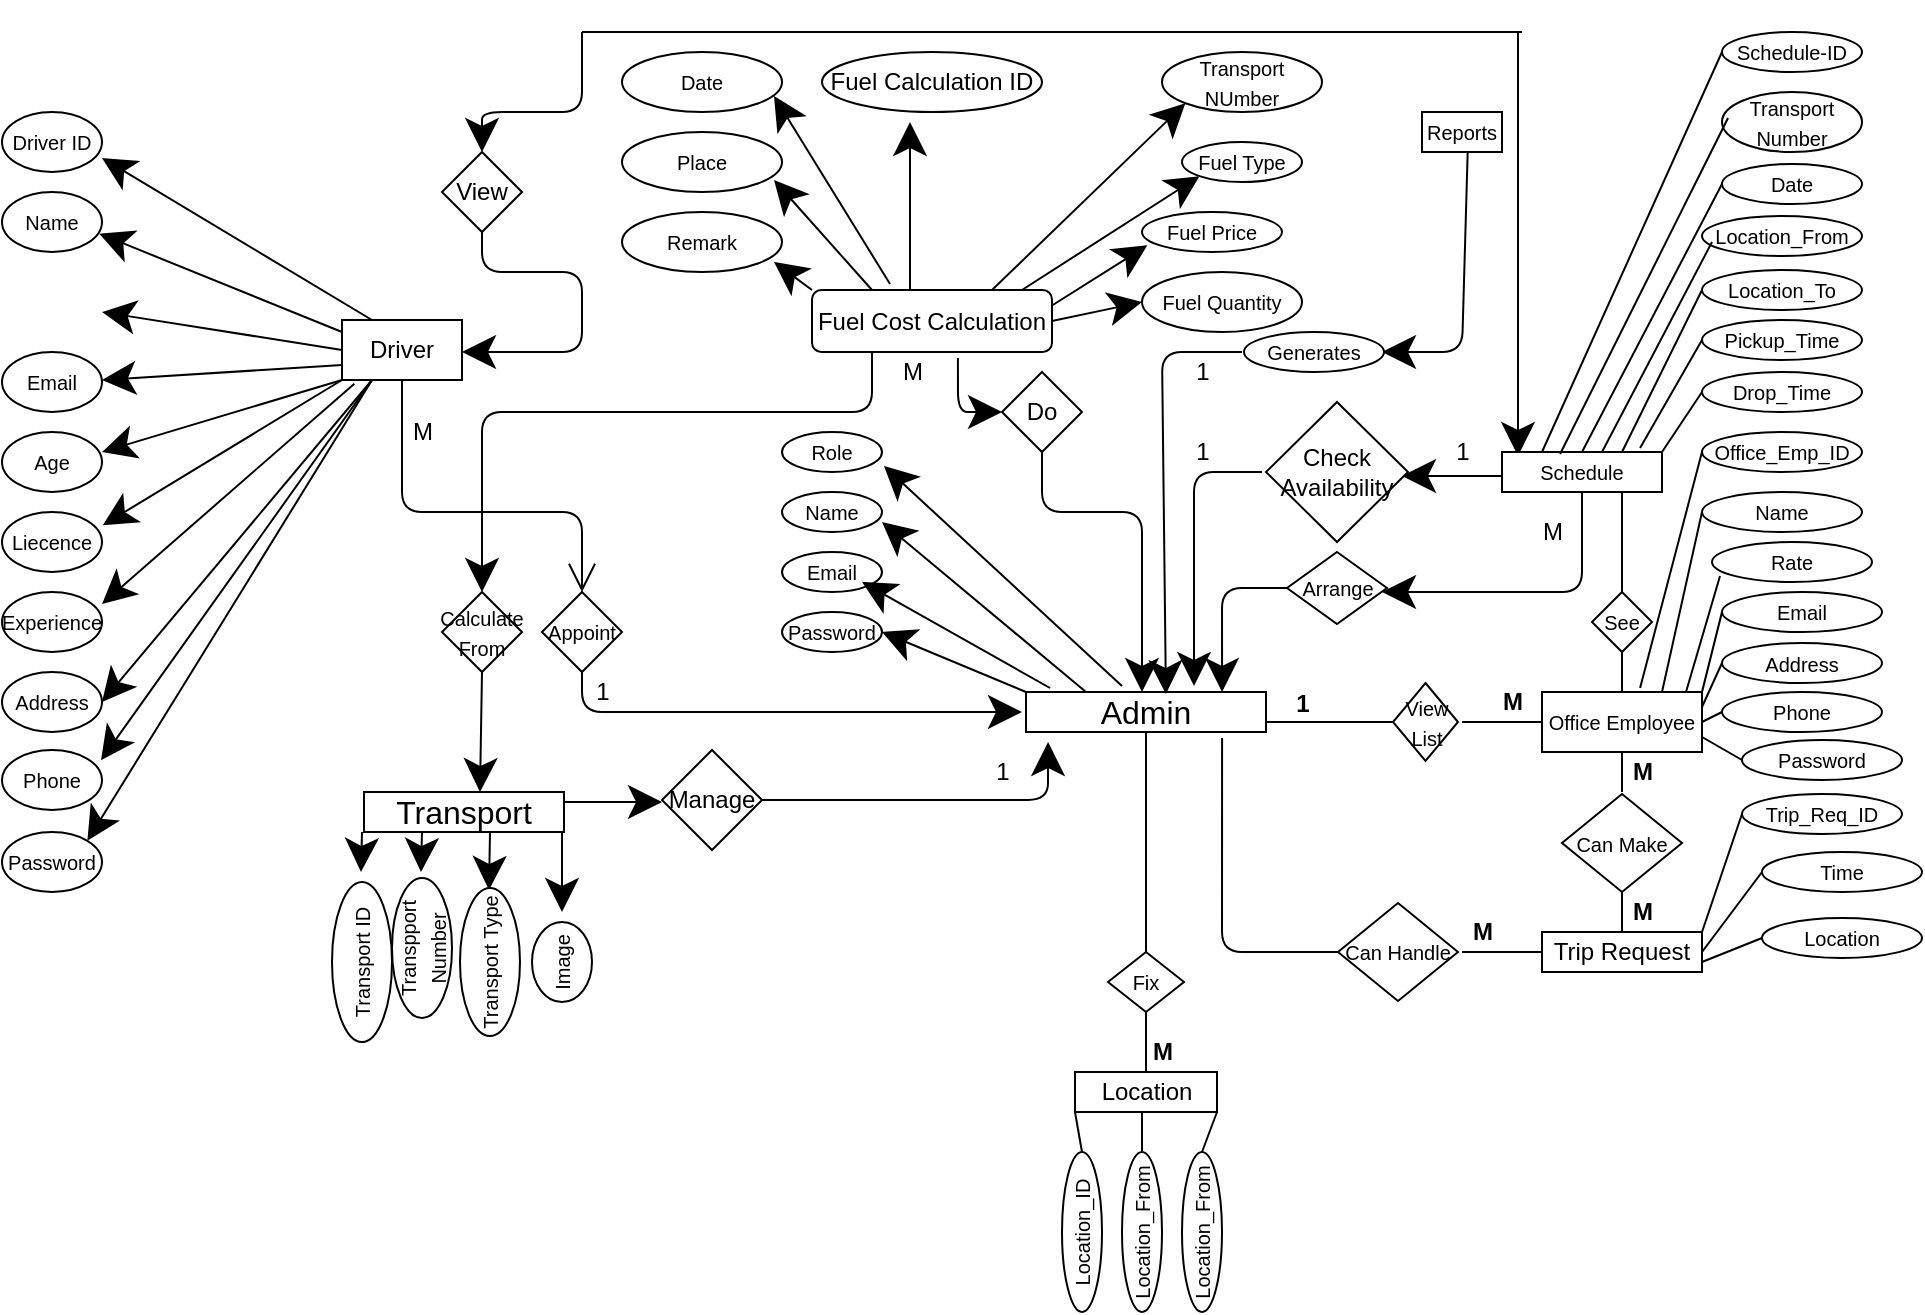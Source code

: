 <mxfile version="15.3.3" type="github">
  <diagram id="WUtvsR8JQNHbGCfWxzJ2" name="Page-1">
    <mxGraphModel dx="868" dy="393" grid="1" gridSize="10" guides="1" tooltips="1" connect="1" arrows="1" fold="1" page="1" pageScale="1" pageWidth="1169" pageHeight="827" math="0" shadow="0">
      <root>
        <mxCell id="0" />
        <mxCell id="1" parent="0" />
        <mxCell id="knASVPoed2hm8nHkAF8M-1" value="" style="endArrow=none;html=1;startSize=14;endSize=14;sourcePerimeterSpacing=8;targetPerimeterSpacing=8;" edge="1" parent="1">
          <mxGeometry width="50" height="50" relative="1" as="geometry">
            <mxPoint x="320" y="40" as="sourcePoint" />
            <mxPoint x="790" y="40" as="targetPoint" />
          </mxGeometry>
        </mxCell>
        <mxCell id="knASVPoed2hm8nHkAF8M-5" value="" style="endArrow=classic;html=1;startSize=14;endSize=14;sourcePerimeterSpacing=8;targetPerimeterSpacing=8;" edge="1" parent="1">
          <mxGeometry width="50" height="50" relative="1" as="geometry">
            <mxPoint x="320" y="40" as="sourcePoint" />
            <mxPoint x="270" y="100" as="targetPoint" />
            <Array as="points">
              <mxPoint x="320" y="80" />
              <mxPoint x="270" y="80" />
            </Array>
          </mxGeometry>
        </mxCell>
        <mxCell id="knASVPoed2hm8nHkAF8M-6" value="View" style="rhombus;whiteSpace=wrap;html=1;hachureGap=4;pointerEvents=0;" vertex="1" parent="1">
          <mxGeometry x="250" y="100" width="40" height="40" as="geometry" />
        </mxCell>
        <mxCell id="knASVPoed2hm8nHkAF8M-8" value="" style="endArrow=classic;html=1;startSize=14;endSize=14;sourcePerimeterSpacing=8;targetPerimeterSpacing=8;exitX=0.5;exitY=1;exitDx=0;exitDy=0;" edge="1" parent="1" source="knASVPoed2hm8nHkAF8M-6">
          <mxGeometry width="50" height="50" relative="1" as="geometry">
            <mxPoint x="550" y="170" as="sourcePoint" />
            <mxPoint x="260" y="200" as="targetPoint" />
            <Array as="points">
              <mxPoint x="270" y="160" />
              <mxPoint x="320" y="160" />
              <mxPoint x="320" y="200" />
              <mxPoint x="270" y="200" />
            </Array>
          </mxGeometry>
        </mxCell>
        <mxCell id="knASVPoed2hm8nHkAF8M-9" value="Driver" style="rounded=0;whiteSpace=wrap;html=1;hachureGap=4;pointerEvents=0;" vertex="1" parent="1">
          <mxGeometry x="200" y="184" width="60" height="30" as="geometry" />
        </mxCell>
        <mxCell id="knASVPoed2hm8nHkAF8M-10" value="" style="endArrow=classic;html=1;startSize=14;endSize=14;sourcePerimeterSpacing=8;targetPerimeterSpacing=8;exitX=0.25;exitY=0;exitDx=0;exitDy=0;" edge="1" parent="1" source="knASVPoed2hm8nHkAF8M-9">
          <mxGeometry width="50" height="50" relative="1" as="geometry">
            <mxPoint x="200" y="230" as="sourcePoint" />
            <mxPoint x="80" y="103" as="targetPoint" />
          </mxGeometry>
        </mxCell>
        <mxCell id="knASVPoed2hm8nHkAF8M-11" value="&lt;font style=&quot;font-size: 10px&quot;&gt;Driver ID&lt;/font&gt;" style="ellipse;whiteSpace=wrap;html=1;hachureGap=4;pointerEvents=0;" vertex="1" parent="1">
          <mxGeometry x="30" y="80" width="50" height="30" as="geometry" />
        </mxCell>
        <mxCell id="knASVPoed2hm8nHkAF8M-12" value="&lt;font style=&quot;font-size: 10px&quot;&gt;Name&lt;/font&gt;" style="ellipse;whiteSpace=wrap;html=1;hachureGap=4;pointerEvents=0;" vertex="1" parent="1">
          <mxGeometry x="30" y="120" width="50" height="30" as="geometry" />
        </mxCell>
        <mxCell id="knASVPoed2hm8nHkAF8M-13" value="&lt;font style=&quot;font-size: 10px&quot;&gt;Role&lt;/font&gt;" style="ellipse;whiteSpace=wrap;html=1;hachureGap=4;pointerEvents=0;" vertex="1" parent="1">
          <mxGeometry x="420" y="240" width="50" height="20" as="geometry" />
        </mxCell>
        <mxCell id="knASVPoed2hm8nHkAF8M-14" value="&lt;font style=&quot;font-size: 10px&quot;&gt;Age&lt;/font&gt;" style="ellipse;whiteSpace=wrap;html=1;hachureGap=4;pointerEvents=0;" vertex="1" parent="1">
          <mxGeometry x="30" y="240" width="50" height="30" as="geometry" />
        </mxCell>
        <mxCell id="knASVPoed2hm8nHkAF8M-15" value="&lt;font style=&quot;font-size: 10px&quot;&gt;Email&lt;/font&gt;" style="ellipse;whiteSpace=wrap;html=1;hachureGap=4;pointerEvents=0;" vertex="1" parent="1">
          <mxGeometry x="30" y="200" width="50" height="30" as="geometry" />
        </mxCell>
        <mxCell id="knASVPoed2hm8nHkAF8M-16" value="&lt;font style=&quot;font-size: 10px&quot;&gt;Liecence&lt;/font&gt;" style="ellipse;whiteSpace=wrap;html=1;hachureGap=4;pointerEvents=0;" vertex="1" parent="1">
          <mxGeometry x="30" y="280" width="50" height="30" as="geometry" />
        </mxCell>
        <mxCell id="knASVPoed2hm8nHkAF8M-17" value="&lt;font style=&quot;font-size: 10px&quot;&gt;Experience&lt;/font&gt;" style="ellipse;whiteSpace=wrap;html=1;hachureGap=4;pointerEvents=0;" vertex="1" parent="1">
          <mxGeometry x="30" y="320" width="50" height="30" as="geometry" />
        </mxCell>
        <mxCell id="knASVPoed2hm8nHkAF8M-18" value="&lt;font style=&quot;font-size: 10px&quot;&gt;Address&lt;/font&gt;" style="ellipse;whiteSpace=wrap;html=1;hachureGap=4;pointerEvents=0;" vertex="1" parent="1">
          <mxGeometry x="30" y="360" width="50" height="30" as="geometry" />
        </mxCell>
        <mxCell id="knASVPoed2hm8nHkAF8M-19" value="&lt;font style=&quot;font-size: 10px&quot;&gt;Phone&lt;/font&gt;" style="ellipse;whiteSpace=wrap;html=1;hachureGap=4;pointerEvents=0;" vertex="1" parent="1">
          <mxGeometry x="30" y="399" width="50" height="30" as="geometry" />
        </mxCell>
        <mxCell id="knASVPoed2hm8nHkAF8M-20" value="&lt;font style=&quot;font-size: 10px&quot;&gt;Password&lt;/font&gt;" style="ellipse;whiteSpace=wrap;html=1;hachureGap=4;pointerEvents=0;" vertex="1" parent="1">
          <mxGeometry x="30" y="440" width="50" height="30" as="geometry" />
        </mxCell>
        <mxCell id="knASVPoed2hm8nHkAF8M-22" value="" style="endArrow=classic;html=1;startSize=14;endSize=14;sourcePerimeterSpacing=8;targetPerimeterSpacing=8;entryX=0.973;entryY=0.694;entryDx=0;entryDy=0;entryPerimeter=0;" edge="1" parent="1" target="knASVPoed2hm8nHkAF8M-12">
          <mxGeometry width="50" height="50" relative="1" as="geometry">
            <mxPoint x="200" y="190" as="sourcePoint" />
            <mxPoint x="80" y="156" as="targetPoint" />
          </mxGeometry>
        </mxCell>
        <mxCell id="knASVPoed2hm8nHkAF8M-23" value="" style="endArrow=classic;html=1;startSize=14;endSize=14;sourcePerimeterSpacing=8;targetPerimeterSpacing=8;exitX=0;exitY=0.5;exitDx=0;exitDy=0;" edge="1" parent="1" source="knASVPoed2hm8nHkAF8M-9">
          <mxGeometry width="50" height="50" relative="1" as="geometry">
            <mxPoint x="215" y="244" as="sourcePoint" />
            <mxPoint x="80" y="180" as="targetPoint" />
          </mxGeometry>
        </mxCell>
        <mxCell id="knASVPoed2hm8nHkAF8M-24" value="" style="endArrow=classic;html=1;startSize=14;endSize=14;sourcePerimeterSpacing=8;targetPerimeterSpacing=8;exitX=0;exitY=0.75;exitDx=0;exitDy=0;" edge="1" parent="1" source="knASVPoed2hm8nHkAF8M-9">
          <mxGeometry width="50" height="50" relative="1" as="geometry">
            <mxPoint x="215" y="278" as="sourcePoint" />
            <mxPoint x="80" y="214" as="targetPoint" />
          </mxGeometry>
        </mxCell>
        <mxCell id="knASVPoed2hm8nHkAF8M-25" value="" style="endArrow=classic;html=1;startSize=14;endSize=14;sourcePerimeterSpacing=8;targetPerimeterSpacing=8;exitX=0;exitY=1;exitDx=0;exitDy=0;" edge="1" parent="1" source="knASVPoed2hm8nHkAF8M-9">
          <mxGeometry width="50" height="50" relative="1" as="geometry">
            <mxPoint x="215" y="314" as="sourcePoint" />
            <mxPoint x="80" y="250" as="targetPoint" />
          </mxGeometry>
        </mxCell>
        <mxCell id="knASVPoed2hm8nHkAF8M-26" value="" style="endArrow=classic;html=1;startSize=14;endSize=14;sourcePerimeterSpacing=8;targetPerimeterSpacing=8;exitX=0;exitY=1;exitDx=0;exitDy=0;entryX=1.007;entryY=0.222;entryDx=0;entryDy=0;entryPerimeter=0;" edge="1" parent="1" source="knASVPoed2hm8nHkAF8M-9" target="knASVPoed2hm8nHkAF8M-16">
          <mxGeometry width="50" height="50" relative="1" as="geometry">
            <mxPoint x="180" y="310" as="sourcePoint" />
            <mxPoint x="45" y="246" as="targetPoint" />
          </mxGeometry>
        </mxCell>
        <mxCell id="knASVPoed2hm8nHkAF8M-27" value="" style="endArrow=classic;html=1;startSize=14;endSize=14;sourcePerimeterSpacing=8;targetPerimeterSpacing=8;exitX=0.103;exitY=1.061;exitDx=0;exitDy=0;exitPerimeter=0;" edge="1" parent="1" source="knASVPoed2hm8nHkAF8M-9">
          <mxGeometry width="50" height="50" relative="1" as="geometry">
            <mxPoint x="210" y="210" as="sourcePoint" />
            <mxPoint x="80" y="326" as="targetPoint" />
          </mxGeometry>
        </mxCell>
        <mxCell id="knASVPoed2hm8nHkAF8M-28" value="" style="endArrow=classic;html=1;startSize=14;endSize=14;sourcePerimeterSpacing=8;targetPerimeterSpacing=8;exitX=0.25;exitY=1;exitDx=0;exitDy=0;entryX=1;entryY=0.5;entryDx=0;entryDy=0;" edge="1" parent="1" source="knASVPoed2hm8nHkAF8M-9" target="knASVPoed2hm8nHkAF8M-18">
          <mxGeometry width="50" height="50" relative="1" as="geometry">
            <mxPoint x="285" y="254" as="sourcePoint" />
            <mxPoint x="150" y="190" as="targetPoint" />
          </mxGeometry>
        </mxCell>
        <mxCell id="knASVPoed2hm8nHkAF8M-29" value="" style="endArrow=classic;html=1;startSize=14;endSize=14;sourcePerimeterSpacing=8;targetPerimeterSpacing=8;exitX=0.25;exitY=1;exitDx=0;exitDy=0;entryX=0.99;entryY=0.172;entryDx=0;entryDy=0;entryPerimeter=0;" edge="1" parent="1" source="knASVPoed2hm8nHkAF8M-9" target="knASVPoed2hm8nHkAF8M-19">
          <mxGeometry width="50" height="50" relative="1" as="geometry">
            <mxPoint x="295" y="264" as="sourcePoint" />
            <mxPoint x="160" y="200" as="targetPoint" />
          </mxGeometry>
        </mxCell>
        <mxCell id="knASVPoed2hm8nHkAF8M-30" value="" style="endArrow=classic;html=1;startSize=14;endSize=14;sourcePerimeterSpacing=8;targetPerimeterSpacing=8;exitX=0.25;exitY=1;exitDx=0;exitDy=0;entryX=1;entryY=0;entryDx=0;entryDy=0;" edge="1" parent="1" source="knASVPoed2hm8nHkAF8M-9" target="knASVPoed2hm8nHkAF8M-20">
          <mxGeometry width="50" height="50" relative="1" as="geometry">
            <mxPoint x="305" y="274" as="sourcePoint" />
            <mxPoint x="170" y="210" as="targetPoint" />
          </mxGeometry>
        </mxCell>
        <mxCell id="knASVPoed2hm8nHkAF8M-31" value="" style="endArrow=open;endFill=1;endSize=12;html=1;sourcePerimeterSpacing=8;targetPerimeterSpacing=8;exitX=0.5;exitY=1;exitDx=0;exitDy=0;" edge="1" parent="1" source="knASVPoed2hm8nHkAF8M-9">
          <mxGeometry width="160" relative="1" as="geometry">
            <mxPoint x="200" y="300" as="sourcePoint" />
            <mxPoint x="320" y="320" as="targetPoint" />
            <Array as="points">
              <mxPoint x="230" y="280" />
              <mxPoint x="320" y="280" />
            </Array>
          </mxGeometry>
        </mxCell>
        <mxCell id="knASVPoed2hm8nHkAF8M-32" value="&lt;font style=&quot;font-size: 10px&quot;&gt;Appoint&lt;/font&gt;" style="rhombus;whiteSpace=wrap;html=1;hachureGap=4;pointerEvents=0;" vertex="1" parent="1">
          <mxGeometry x="300" y="320" width="40" height="40" as="geometry" />
        </mxCell>
        <mxCell id="knASVPoed2hm8nHkAF8M-33" value="" style="endArrow=classic;html=1;startSize=14;endSize=14;sourcePerimeterSpacing=8;targetPerimeterSpacing=8;exitX=0.5;exitY=1;exitDx=0;exitDy=0;" edge="1" parent="1" source="knASVPoed2hm8nHkAF8M-32">
          <mxGeometry width="50" height="50" relative="1" as="geometry">
            <mxPoint x="150" y="490" as="sourcePoint" />
            <mxPoint x="540" y="380" as="targetPoint" />
            <Array as="points">
              <mxPoint x="320" y="380" />
            </Array>
          </mxGeometry>
        </mxCell>
        <mxCell id="knASVPoed2hm8nHkAF8M-34" value="Fuel Cost Calculation" style="rounded=1;whiteSpace=wrap;html=1;hachureGap=4;pointerEvents=0;" vertex="1" parent="1">
          <mxGeometry x="435" y="169" width="120" height="31" as="geometry" />
        </mxCell>
        <mxCell id="knASVPoed2hm8nHkAF8M-37" value="M" style="text;html=1;align=center;verticalAlign=middle;resizable=0;points=[];autosize=1;strokeColor=none;fillColor=none;" vertex="1" parent="1">
          <mxGeometry x="225" y="230" width="30" height="20" as="geometry" />
        </mxCell>
        <mxCell id="knASVPoed2hm8nHkAF8M-41" value="&lt;font style=&quot;font-size: 10px&quot;&gt;Fuel Type&lt;/font&gt;" style="ellipse;whiteSpace=wrap;html=1;hachureGap=4;pointerEvents=0;" vertex="1" parent="1">
          <mxGeometry x="620" y="95" width="60" height="20" as="geometry" />
        </mxCell>
        <mxCell id="knASVPoed2hm8nHkAF8M-42" value="&lt;font style=&quot;font-size: 10px&quot;&gt;Transport NUmber&lt;/font&gt;" style="ellipse;whiteSpace=wrap;html=1;hachureGap=4;pointerEvents=0;" vertex="1" parent="1">
          <mxGeometry x="610" y="50" width="80" height="30" as="geometry" />
        </mxCell>
        <mxCell id="knASVPoed2hm8nHkAF8M-43" value="" style="endArrow=classic;html=1;startSize=14;endSize=14;sourcePerimeterSpacing=8;targetPerimeterSpacing=8;exitX=1;exitY=0.25;exitDx=0;exitDy=0;entryX=0.038;entryY=0.833;entryDx=0;entryDy=0;entryPerimeter=0;" edge="1" parent="1" source="knASVPoed2hm8nHkAF8M-34" target="knASVPoed2hm8nHkAF8M-40">
          <mxGeometry width="50" height="50" relative="1" as="geometry">
            <mxPoint x="640" y="174.5" as="sourcePoint" />
            <mxPoint x="680" y="175" as="targetPoint" />
          </mxGeometry>
        </mxCell>
        <mxCell id="knASVPoed2hm8nHkAF8M-46" value="Fuel Calculation ID" style="ellipse;whiteSpace=wrap;html=1;hachureGap=4;pointerEvents=0;" vertex="1" parent="1">
          <mxGeometry x="440" y="50" width="110" height="30" as="geometry" />
        </mxCell>
        <mxCell id="knASVPoed2hm8nHkAF8M-39" value="&lt;font style=&quot;font-size: 10px&quot;&gt;Fuel Quantity&lt;/font&gt;" style="ellipse;whiteSpace=wrap;html=1;hachureGap=4;pointerEvents=0;" vertex="1" parent="1">
          <mxGeometry x="600" y="160" width="80" height="30" as="geometry" />
        </mxCell>
        <mxCell id="knASVPoed2hm8nHkAF8M-48" value="" style="endArrow=classic;html=1;startSize=14;endSize=14;sourcePerimeterSpacing=8;targetPerimeterSpacing=8;exitX=1;exitY=0.5;exitDx=0;exitDy=0;entryX=0;entryY=0.5;entryDx=0;entryDy=0;" edge="1" parent="1" target="knASVPoed2hm8nHkAF8M-39">
          <mxGeometry width="50" height="50" relative="1" as="geometry">
            <mxPoint x="555" y="184.5" as="sourcePoint" />
            <mxPoint x="595" y="185" as="targetPoint" />
          </mxGeometry>
        </mxCell>
        <mxCell id="knASVPoed2hm8nHkAF8M-40" value="&lt;font style=&quot;font-size: 10px&quot;&gt;Fuel Price&lt;/font&gt;" style="ellipse;whiteSpace=wrap;html=1;hachureGap=4;pointerEvents=0;" vertex="1" parent="1">
          <mxGeometry x="600" y="130" width="70" height="20" as="geometry" />
        </mxCell>
        <mxCell id="knASVPoed2hm8nHkAF8M-50" value="" style="endArrow=classic;html=1;startSize=14;endSize=14;sourcePerimeterSpacing=8;targetPerimeterSpacing=8;exitX=1;exitY=0.5;exitDx=0;exitDy=0;entryX=0;entryY=1;entryDx=0;entryDy=0;" edge="1" parent="1" target="knASVPoed2hm8nHkAF8M-41">
          <mxGeometry width="50" height="50" relative="1" as="geometry">
            <mxPoint x="540" y="169" as="sourcePoint" />
            <mxPoint x="580" y="169.5" as="targetPoint" />
          </mxGeometry>
        </mxCell>
        <mxCell id="knASVPoed2hm8nHkAF8M-51" value="" style="endArrow=classic;html=1;startSize=14;endSize=14;sourcePerimeterSpacing=8;targetPerimeterSpacing=8;exitX=0.75;exitY=0;exitDx=0;exitDy=0;entryX=0;entryY=1;entryDx=0;entryDy=0;" edge="1" parent="1" source="knASVPoed2hm8nHkAF8M-34" target="knASVPoed2hm8nHkAF8M-42">
          <mxGeometry width="50" height="50" relative="1" as="geometry">
            <mxPoint x="510" y="169" as="sourcePoint" />
            <mxPoint x="550" y="169.5" as="targetPoint" />
          </mxGeometry>
        </mxCell>
        <mxCell id="knASVPoed2hm8nHkAF8M-52" value="" style="endArrow=classic;html=1;startSize=14;endSize=14;sourcePerimeterSpacing=8;targetPerimeterSpacing=8;entryX=0.4;entryY=1.167;entryDx=0;entryDy=0;entryPerimeter=0;" edge="1" parent="1" target="knASVPoed2hm8nHkAF8M-46">
          <mxGeometry width="50" height="50" relative="1" as="geometry">
            <mxPoint x="484" y="169" as="sourcePoint" />
            <mxPoint x="520" y="169.5" as="targetPoint" />
          </mxGeometry>
        </mxCell>
        <mxCell id="knASVPoed2hm8nHkAF8M-53" value="&lt;font style=&quot;font-size: 10px&quot;&gt;Date&lt;/font&gt;" style="ellipse;whiteSpace=wrap;html=1;hachureGap=4;pointerEvents=0;" vertex="1" parent="1">
          <mxGeometry x="340" y="50" width="80" height="30" as="geometry" />
        </mxCell>
        <mxCell id="knASVPoed2hm8nHkAF8M-54" value="&lt;font style=&quot;font-size: 10px&quot;&gt;Place&lt;/font&gt;" style="ellipse;whiteSpace=wrap;html=1;hachureGap=4;pointerEvents=0;" vertex="1" parent="1">
          <mxGeometry x="340" y="90" width="80" height="30" as="geometry" />
        </mxCell>
        <mxCell id="knASVPoed2hm8nHkAF8M-55" value="&lt;font style=&quot;font-size: 10px&quot;&gt;Remark&lt;/font&gt;" style="ellipse;whiteSpace=wrap;html=1;hachureGap=4;pointerEvents=0;" vertex="1" parent="1">
          <mxGeometry x="340" y="130" width="80" height="30" as="geometry" />
        </mxCell>
        <mxCell id="knASVPoed2hm8nHkAF8M-56" value="" style="endArrow=classic;html=1;startSize=14;endSize=14;sourcePerimeterSpacing=8;targetPerimeterSpacing=8;exitX=0.325;exitY=-0.097;exitDx=0;exitDy=0;entryX=0.95;entryY=0.733;entryDx=0;entryDy=0;entryPerimeter=0;exitPerimeter=0;" edge="1" parent="1" source="knASVPoed2hm8nHkAF8M-34" target="knASVPoed2hm8nHkAF8M-53">
          <mxGeometry width="50" height="50" relative="1" as="geometry">
            <mxPoint x="450" y="169" as="sourcePoint" />
            <mxPoint x="490" y="169.5" as="targetPoint" />
          </mxGeometry>
        </mxCell>
        <mxCell id="knASVPoed2hm8nHkAF8M-57" value="" style="endArrow=classic;html=1;startSize=14;endSize=14;sourcePerimeterSpacing=8;targetPerimeterSpacing=8;exitX=0.25;exitY=0;exitDx=0;exitDy=0;entryX=0.95;entryY=0.8;entryDx=0;entryDy=0;entryPerimeter=0;" edge="1" parent="1" source="knASVPoed2hm8nHkAF8M-34" target="knASVPoed2hm8nHkAF8M-54">
          <mxGeometry width="50" height="50" relative="1" as="geometry">
            <mxPoint x="430" y="160" as="sourcePoint" />
            <mxPoint x="470" y="160.5" as="targetPoint" />
          </mxGeometry>
        </mxCell>
        <mxCell id="knASVPoed2hm8nHkAF8M-58" value="" style="endArrow=classic;html=1;startSize=14;endSize=14;sourcePerimeterSpacing=8;targetPerimeterSpacing=8;exitX=0;exitY=0;exitDx=0;exitDy=0;entryX=0.95;entryY=0.833;entryDx=0;entryDy=0;entryPerimeter=0;" edge="1" parent="1" source="knASVPoed2hm8nHkAF8M-34" target="knASVPoed2hm8nHkAF8M-55">
          <mxGeometry width="50" height="50" relative="1" as="geometry">
            <mxPoint x="395" y="174.5" as="sourcePoint" />
            <mxPoint x="435" y="175" as="targetPoint" />
          </mxGeometry>
        </mxCell>
        <mxCell id="knASVPoed2hm8nHkAF8M-59" value="" style="endArrow=classic;html=1;startSize=14;endSize=14;sourcePerimeterSpacing=8;targetPerimeterSpacing=8;exitX=0.25;exitY=1;exitDx=0;exitDy=0;" edge="1" parent="1" source="knASVPoed2hm8nHkAF8M-34">
          <mxGeometry width="50" height="50" relative="1" as="geometry">
            <mxPoint x="540" y="260" as="sourcePoint" />
            <mxPoint x="270" y="320" as="targetPoint" />
            <Array as="points">
              <mxPoint x="465" y="230" />
              <mxPoint x="270" y="230" />
            </Array>
          </mxGeometry>
        </mxCell>
        <mxCell id="knASVPoed2hm8nHkAF8M-60" value="&lt;font style=&quot;font-size: 10px&quot;&gt;Calculate From&lt;/font&gt;" style="rhombus;whiteSpace=wrap;html=1;hachureGap=4;pointerEvents=0;" vertex="1" parent="1">
          <mxGeometry x="250" y="320" width="40" height="40" as="geometry" />
        </mxCell>
        <mxCell id="knASVPoed2hm8nHkAF8M-61" value="&lt;font size=&quot;3&quot;&gt;Transport&lt;/font&gt;" style="rounded=0;whiteSpace=wrap;html=1;hachureGap=4;pointerEvents=0;" vertex="1" parent="1">
          <mxGeometry x="211" y="420" width="100" height="20" as="geometry" />
        </mxCell>
        <mxCell id="knASVPoed2hm8nHkAF8M-62" value="" style="endArrow=classic;html=1;startSize=14;endSize=14;sourcePerimeterSpacing=8;targetPerimeterSpacing=8;exitX=0.5;exitY=1;exitDx=0;exitDy=0;entryX=0.58;entryY=0;entryDx=0;entryDy=0;entryPerimeter=0;" edge="1" parent="1" source="knASVPoed2hm8nHkAF8M-60" target="knASVPoed2hm8nHkAF8M-61">
          <mxGeometry width="50" height="50" relative="1" as="geometry">
            <mxPoint x="540" y="350" as="sourcePoint" />
            <mxPoint x="290" y="390" as="targetPoint" />
          </mxGeometry>
        </mxCell>
        <mxCell id="knASVPoed2hm8nHkAF8M-65" value="" style="endArrow=classic;html=1;startSize=14;endSize=14;sourcePerimeterSpacing=8;targetPerimeterSpacing=8;" edge="1" parent="1">
          <mxGeometry width="50" height="50" relative="1" as="geometry">
            <mxPoint x="210" y="440" as="sourcePoint" />
            <mxPoint x="209.5" y="460" as="targetPoint" />
          </mxGeometry>
        </mxCell>
        <mxCell id="knASVPoed2hm8nHkAF8M-66" value="" style="endArrow=classic;html=1;startSize=14;endSize=14;sourcePerimeterSpacing=8;targetPerimeterSpacing=8;" edge="1" parent="1">
          <mxGeometry width="50" height="50" relative="1" as="geometry">
            <mxPoint x="240" y="440" as="sourcePoint" />
            <mxPoint x="239.5" y="460" as="targetPoint" />
          </mxGeometry>
        </mxCell>
        <mxCell id="knASVPoed2hm8nHkAF8M-67" value="" style="endArrow=classic;html=1;startSize=14;endSize=14;sourcePerimeterSpacing=8;targetPerimeterSpacing=8;" edge="1" parent="1">
          <mxGeometry width="50" height="50" relative="1" as="geometry">
            <mxPoint x="274" y="440" as="sourcePoint" />
            <mxPoint x="273.5" y="469" as="targetPoint" />
          </mxGeometry>
        </mxCell>
        <mxCell id="knASVPoed2hm8nHkAF8M-68" value="" style="endArrow=classic;html=1;startSize=14;endSize=14;sourcePerimeterSpacing=8;targetPerimeterSpacing=8;" edge="1" parent="1">
          <mxGeometry width="50" height="50" relative="1" as="geometry">
            <mxPoint x="310" y="440" as="sourcePoint" />
            <mxPoint x="310" y="480" as="targetPoint" />
          </mxGeometry>
        </mxCell>
        <mxCell id="knASVPoed2hm8nHkAF8M-69" value="&lt;font style=&quot;font-size: 10px&quot;&gt;Transport ID&lt;/font&gt;" style="ellipse;whiteSpace=wrap;html=1;hachureGap=4;pointerEvents=0;rotation=-90;" vertex="1" parent="1">
          <mxGeometry x="170" y="490" width="80" height="30" as="geometry" />
        </mxCell>
        <mxCell id="knASVPoed2hm8nHkAF8M-70" value="&lt;font style=&quot;font-size: 10px&quot;&gt;Transpport Number&lt;/font&gt;" style="ellipse;whiteSpace=wrap;html=1;hachureGap=4;pointerEvents=0;rotation=-90;" vertex="1" parent="1">
          <mxGeometry x="205" y="483" width="70" height="30" as="geometry" />
        </mxCell>
        <mxCell id="knASVPoed2hm8nHkAF8M-72" value="&lt;font style=&quot;font-size: 10px&quot;&gt;Transport Type&lt;/font&gt;" style="ellipse;whiteSpace=wrap;html=1;hachureGap=4;pointerEvents=0;rotation=-90;" vertex="1" parent="1">
          <mxGeometry x="237" y="490" width="74" height="30" as="geometry" />
        </mxCell>
        <mxCell id="knASVPoed2hm8nHkAF8M-73" value="&lt;font style=&quot;font-size: 10px&quot;&gt;Image&lt;/font&gt;" style="ellipse;whiteSpace=wrap;html=1;hachureGap=4;pointerEvents=0;rotation=-90;" vertex="1" parent="1">
          <mxGeometry x="290" y="490" width="40" height="30" as="geometry" />
        </mxCell>
        <mxCell id="knASVPoed2hm8nHkAF8M-74" value="M" style="text;html=1;align=center;verticalAlign=middle;resizable=0;points=[];autosize=1;strokeColor=none;fillColor=none;" vertex="1" parent="1">
          <mxGeometry x="470" y="200" width="30" height="20" as="geometry" />
        </mxCell>
        <mxCell id="knASVPoed2hm8nHkAF8M-75" value="" style="endArrow=classic;html=1;startSize=14;endSize=14;sourcePerimeterSpacing=8;targetPerimeterSpacing=8;exitX=0.608;exitY=1.097;exitDx=0;exitDy=0;exitPerimeter=0;" edge="1" parent="1" source="knASVPoed2hm8nHkAF8M-34">
          <mxGeometry width="50" height="50" relative="1" as="geometry">
            <mxPoint x="200" y="190" as="sourcePoint" />
            <mxPoint x="530" y="230" as="targetPoint" />
            <Array as="points">
              <mxPoint x="508" y="230" />
            </Array>
          </mxGeometry>
        </mxCell>
        <mxCell id="knASVPoed2hm8nHkAF8M-76" value="Do" style="rhombus;whiteSpace=wrap;html=1;hachureGap=4;pointerEvents=0;" vertex="1" parent="1">
          <mxGeometry x="530" y="210" width="40" height="40" as="geometry" />
        </mxCell>
        <mxCell id="knASVPoed2hm8nHkAF8M-77" value="1" style="text;html=1;align=center;verticalAlign=middle;resizable=0;points=[];autosize=1;strokeColor=none;fillColor=none;" vertex="1" parent="1">
          <mxGeometry x="320" y="360" width="20" height="20" as="geometry" />
        </mxCell>
        <mxCell id="knASVPoed2hm8nHkAF8M-78" value="" style="endArrow=classic;html=1;startSize=14;endSize=14;sourcePerimeterSpacing=8;targetPerimeterSpacing=8;exitX=0.5;exitY=1;exitDx=0;exitDy=0;" edge="1" parent="1" source="knASVPoed2hm8nHkAF8M-76">
          <mxGeometry width="50" height="50" relative="1" as="geometry">
            <mxPoint x="430" y="290" as="sourcePoint" />
            <mxPoint x="600" y="370" as="targetPoint" />
            <Array as="points">
              <mxPoint x="550" y="280" />
              <mxPoint x="600" y="280" />
            </Array>
          </mxGeometry>
        </mxCell>
        <mxCell id="knASVPoed2hm8nHkAF8M-79" value="&lt;font size=&quot;3&quot;&gt;Admin&lt;/font&gt;" style="rounded=0;whiteSpace=wrap;html=1;hachureGap=4;pointerEvents=0;" vertex="1" parent="1">
          <mxGeometry x="542" y="370" width="120" height="20" as="geometry" />
        </mxCell>
        <mxCell id="knASVPoed2hm8nHkAF8M-80" value="" style="endArrow=classic;html=1;startSize=14;endSize=14;sourcePerimeterSpacing=8;targetPerimeterSpacing=8;entryX=1.02;entryY=0.85;entryDx=0;entryDy=0;entryPerimeter=0;" edge="1" parent="1" target="knASVPoed2hm8nHkAF8M-13">
          <mxGeometry width="50" height="50" relative="1" as="geometry">
            <mxPoint x="590" y="367" as="sourcePoint" />
            <mxPoint x="480" y="330" as="targetPoint" />
          </mxGeometry>
        </mxCell>
        <mxCell id="knASVPoed2hm8nHkAF8M-81" value="&lt;font style=&quot;font-size: 10px&quot;&gt;Name&lt;/font&gt;" style="ellipse;whiteSpace=wrap;html=1;hachureGap=4;pointerEvents=0;" vertex="1" parent="1">
          <mxGeometry x="420" y="270" width="50" height="20" as="geometry" />
        </mxCell>
        <mxCell id="knASVPoed2hm8nHkAF8M-82" value="" style="endArrow=classic;html=1;startSize=14;endSize=14;sourcePerimeterSpacing=8;targetPerimeterSpacing=8;exitX=0.25;exitY=0;exitDx=0;exitDy=0;entryX=1.02;entryY=0.85;entryDx=0;entryDy=0;entryPerimeter=0;" edge="1" parent="1" source="knASVPoed2hm8nHkAF8M-79">
          <mxGeometry width="50" height="50" relative="1" as="geometry">
            <mxPoint x="583" y="395" as="sourcePoint" />
            <mxPoint x="470" y="285" as="targetPoint" />
          </mxGeometry>
        </mxCell>
        <mxCell id="knASVPoed2hm8nHkAF8M-83" value="&lt;font style=&quot;font-size: 10px&quot;&gt;Email&lt;/font&gt;" style="ellipse;whiteSpace=wrap;html=1;hachureGap=4;pointerEvents=0;" vertex="1" parent="1">
          <mxGeometry x="420" y="300" width="50" height="20" as="geometry" />
        </mxCell>
        <mxCell id="knASVPoed2hm8nHkAF8M-84" value="" style="endArrow=classic;html=1;startSize=14;endSize=14;sourcePerimeterSpacing=8;targetPerimeterSpacing=8;exitX=0.1;exitY=-0.1;exitDx=0;exitDy=0;exitPerimeter=0;entryX=1.02;entryY=0.85;entryDx=0;entryDy=0;entryPerimeter=0;" edge="1" parent="1" source="knASVPoed2hm8nHkAF8M-79">
          <mxGeometry width="50" height="50" relative="1" as="geometry">
            <mxPoint x="573" y="425" as="sourcePoint" />
            <mxPoint x="460" y="315" as="targetPoint" />
          </mxGeometry>
        </mxCell>
        <mxCell id="knASVPoed2hm8nHkAF8M-85" value="&lt;font style=&quot;font-size: 10px&quot;&gt;Password&lt;/font&gt;" style="ellipse;whiteSpace=wrap;html=1;hachureGap=4;pointerEvents=0;" vertex="1" parent="1">
          <mxGeometry x="420" y="330" width="50" height="20" as="geometry" />
        </mxCell>
        <mxCell id="knASVPoed2hm8nHkAF8M-86" value="" style="endArrow=classic;html=1;startSize=14;endSize=14;sourcePerimeterSpacing=8;targetPerimeterSpacing=8;exitX=0;exitY=0;exitDx=0;exitDy=0;entryX=1.02;entryY=0.85;entryDx=0;entryDy=0;entryPerimeter=0;" edge="1" parent="1" source="knASVPoed2hm8nHkAF8M-79">
          <mxGeometry width="50" height="50" relative="1" as="geometry">
            <mxPoint x="583" y="450" as="sourcePoint" />
            <mxPoint x="470" y="340" as="targetPoint" />
          </mxGeometry>
        </mxCell>
        <mxCell id="knASVPoed2hm8nHkAF8M-90" value="" style="endArrow=classic;html=1;startSize=14;endSize=14;sourcePerimeterSpacing=8;targetPerimeterSpacing=8;exitX=1;exitY=0.25;exitDx=0;exitDy=0;" edge="1" parent="1" source="knASVPoed2hm8nHkAF8M-61">
          <mxGeometry width="50" height="50" relative="1" as="geometry">
            <mxPoint x="430" y="340" as="sourcePoint" />
            <mxPoint x="360" y="425" as="targetPoint" />
          </mxGeometry>
        </mxCell>
        <mxCell id="knASVPoed2hm8nHkAF8M-91" value="Manage" style="rhombus;whiteSpace=wrap;html=1;hachureGap=4;pointerEvents=0;" vertex="1" parent="1">
          <mxGeometry x="360" y="399" width="50" height="50" as="geometry" />
        </mxCell>
        <mxCell id="knASVPoed2hm8nHkAF8M-92" value="" style="endArrow=classic;html=1;startSize=14;endSize=14;sourcePerimeterSpacing=8;targetPerimeterSpacing=8;exitX=1;exitY=0.5;exitDx=0;exitDy=0;entryX=0.092;entryY=1.25;entryDx=0;entryDy=0;entryPerimeter=0;" edge="1" parent="1" source="knASVPoed2hm8nHkAF8M-91" target="knASVPoed2hm8nHkAF8M-79">
          <mxGeometry width="50" height="50" relative="1" as="geometry">
            <mxPoint x="430" y="340" as="sourcePoint" />
            <mxPoint x="480" y="290" as="targetPoint" />
            <Array as="points">
              <mxPoint x="553" y="424" />
            </Array>
          </mxGeometry>
        </mxCell>
        <mxCell id="knASVPoed2hm8nHkAF8M-93" value="1" style="text;html=1;align=center;verticalAlign=middle;resizable=0;points=[];autosize=1;strokeColor=none;fillColor=none;" vertex="1" parent="1">
          <mxGeometry x="520" y="400" width="20" height="20" as="geometry" />
        </mxCell>
        <mxCell id="knASVPoed2hm8nHkAF8M-94" value="&lt;font style=&quot;font-size: 10px&quot;&gt;Reports&lt;/font&gt;" style="rounded=0;whiteSpace=wrap;html=1;hachureGap=4;pointerEvents=0;" vertex="1" parent="1">
          <mxGeometry x="740" y="80" width="40" height="20" as="geometry" />
        </mxCell>
        <mxCell id="knASVPoed2hm8nHkAF8M-95" value="" style="endArrow=classic;html=1;startSize=14;endSize=14;sourcePerimeterSpacing=8;targetPerimeterSpacing=8;exitX=0.571;exitY=1;exitDx=0;exitDy=0;exitPerimeter=0;" edge="1" parent="1" source="knASVPoed2hm8nHkAF8M-94">
          <mxGeometry width="50" height="50" relative="1" as="geometry">
            <mxPoint x="810" y="110" as="sourcePoint" />
            <mxPoint x="720" y="200" as="targetPoint" />
            <Array as="points">
              <mxPoint x="760" y="200" />
            </Array>
          </mxGeometry>
        </mxCell>
        <mxCell id="knASVPoed2hm8nHkAF8M-96" value="&lt;font style=&quot;font-size: 10px&quot;&gt;Generates&lt;/font&gt;" style="ellipse;whiteSpace=wrap;html=1;hachureGap=4;pointerEvents=0;" vertex="1" parent="1">
          <mxGeometry x="651" y="190" width="70" height="20" as="geometry" />
        </mxCell>
        <mxCell id="knASVPoed2hm8nHkAF8M-97" value="" style="endArrow=classic;html=1;startSize=14;endSize=14;sourcePerimeterSpacing=8;targetPerimeterSpacing=8;entryX=0.583;entryY=0.05;entryDx=0;entryDy=0;entryPerimeter=0;" edge="1" parent="1" target="knASVPoed2hm8nHkAF8M-79">
          <mxGeometry width="50" height="50" relative="1" as="geometry">
            <mxPoint x="650" y="200" as="sourcePoint" />
            <mxPoint x="860" y="260" as="targetPoint" />
            <Array as="points">
              <mxPoint x="610" y="200" />
            </Array>
          </mxGeometry>
        </mxCell>
        <mxCell id="knASVPoed2hm8nHkAF8M-98" value="1" style="text;html=1;align=center;verticalAlign=middle;resizable=0;points=[];autosize=1;strokeColor=none;fillColor=none;" vertex="1" parent="1">
          <mxGeometry x="620" y="200" width="20" height="20" as="geometry" />
        </mxCell>
        <mxCell id="knASVPoed2hm8nHkAF8M-99" value="" style="endArrow=classic;html=1;startSize=14;endSize=14;sourcePerimeterSpacing=8;targetPerimeterSpacing=8;entryX=0.1;entryY=0.1;entryDx=0;entryDy=0;entryPerimeter=0;" edge="1" parent="1" target="knASVPoed2hm8nHkAF8M-100">
          <mxGeometry width="50" height="50" relative="1" as="geometry">
            <mxPoint x="788" y="40" as="sourcePoint" />
            <mxPoint x="800" y="250" as="targetPoint" />
          </mxGeometry>
        </mxCell>
        <mxCell id="knASVPoed2hm8nHkAF8M-100" value="&lt;font style=&quot;font-size: 10px&quot;&gt;Schedule&lt;/font&gt;" style="rounded=0;whiteSpace=wrap;html=1;hachureGap=4;pointerEvents=0;" vertex="1" parent="1">
          <mxGeometry x="780" y="250" width="80" height="20" as="geometry" />
        </mxCell>
        <mxCell id="knASVPoed2hm8nHkAF8M-101" value="" style="endArrow=classic;html=1;startSize=14;endSize=14;sourcePerimeterSpacing=8;targetPerimeterSpacing=8;exitX=0;exitY=0.25;exitDx=0;exitDy=0;" edge="1" parent="1">
          <mxGeometry width="50" height="50" relative="1" as="geometry">
            <mxPoint x="780" y="262" as="sourcePoint" />
            <mxPoint x="730" y="262" as="targetPoint" />
          </mxGeometry>
        </mxCell>
        <mxCell id="knASVPoed2hm8nHkAF8M-102" value="1" style="text;html=1;align=center;verticalAlign=middle;resizable=0;points=[];autosize=1;strokeColor=none;fillColor=none;" vertex="1" parent="1">
          <mxGeometry x="750" y="240" width="20" height="20" as="geometry" />
        </mxCell>
        <mxCell id="knASVPoed2hm8nHkAF8M-103" value="Check Availability" style="rhombus;whiteSpace=wrap;html=1;hachureGap=4;pointerEvents=0;" vertex="1" parent="1">
          <mxGeometry x="662" y="225" width="71" height="70" as="geometry" />
        </mxCell>
        <mxCell id="knASVPoed2hm8nHkAF8M-104" value="" style="endArrow=classic;html=1;startSize=14;endSize=14;sourcePerimeterSpacing=8;targetPerimeterSpacing=8;entryX=0.7;entryY=-0.15;entryDx=0;entryDy=0;entryPerimeter=0;" edge="1" parent="1" target="knASVPoed2hm8nHkAF8M-79">
          <mxGeometry width="50" height="50" relative="1" as="geometry">
            <mxPoint x="660" y="260" as="sourcePoint" />
            <mxPoint x="860" y="250" as="targetPoint" />
            <Array as="points">
              <mxPoint x="626" y="260" />
            </Array>
          </mxGeometry>
        </mxCell>
        <mxCell id="knASVPoed2hm8nHkAF8M-105" value="1" style="text;html=1;align=center;verticalAlign=middle;resizable=0;points=[];autosize=1;strokeColor=none;fillColor=none;" vertex="1" parent="1">
          <mxGeometry x="620" y="240" width="20" height="20" as="geometry" />
        </mxCell>
        <mxCell id="knASVPoed2hm8nHkAF8M-106" value="" style="endArrow=classic;html=1;startSize=14;endSize=14;sourcePerimeterSpacing=8;targetPerimeterSpacing=8;exitX=0.5;exitY=1;exitDx=0;exitDy=0;" edge="1" parent="1" source="knASVPoed2hm8nHkAF8M-100">
          <mxGeometry width="50" height="50" relative="1" as="geometry">
            <mxPoint x="810" y="300" as="sourcePoint" />
            <mxPoint x="720" y="320" as="targetPoint" />
            <Array as="points">
              <mxPoint x="820" y="320" />
            </Array>
          </mxGeometry>
        </mxCell>
        <mxCell id="knASVPoed2hm8nHkAF8M-107" value="&lt;font style=&quot;font-size: 10px&quot;&gt;Arrange&lt;/font&gt;" style="rhombus;whiteSpace=wrap;html=1;hachureGap=4;pointerEvents=0;" vertex="1" parent="1">
          <mxGeometry x="672.5" y="300" width="50" height="36" as="geometry" />
        </mxCell>
        <mxCell id="knASVPoed2hm8nHkAF8M-108" value="" style="endArrow=classic;html=1;startSize=14;endSize=14;sourcePerimeterSpacing=8;targetPerimeterSpacing=8;exitX=0;exitY=0.5;exitDx=0;exitDy=0;entryX=0.817;entryY=0;entryDx=0;entryDy=0;entryPerimeter=0;" edge="1" parent="1" source="knASVPoed2hm8nHkAF8M-107" target="knASVPoed2hm8nHkAF8M-79">
          <mxGeometry width="50" height="50" relative="1" as="geometry">
            <mxPoint x="810" y="300" as="sourcePoint" />
            <mxPoint x="860" y="250" as="targetPoint" />
            <Array as="points">
              <mxPoint x="640" y="318" />
            </Array>
          </mxGeometry>
        </mxCell>
        <mxCell id="knASVPoed2hm8nHkAF8M-109" value="M" style="text;html=1;align=center;verticalAlign=middle;resizable=0;points=[];autosize=1;strokeColor=none;fillColor=none;" vertex="1" parent="1">
          <mxGeometry x="790" y="280" width="30" height="20" as="geometry" />
        </mxCell>
        <mxCell id="knASVPoed2hm8nHkAF8M-110" value="&lt;font style=&quot;font-size: 10px&quot;&gt;Schedule-ID&lt;/font&gt;" style="ellipse;whiteSpace=wrap;html=1;hachureGap=4;pointerEvents=0;" vertex="1" parent="1">
          <mxGeometry x="890" y="40" width="70" height="20" as="geometry" />
        </mxCell>
        <mxCell id="knASVPoed2hm8nHkAF8M-112" value="" style="endArrow=none;html=1;startSize=14;endSize=14;sourcePerimeterSpacing=8;targetPerimeterSpacing=8;exitX=0.25;exitY=0;exitDx=0;exitDy=0;entryX=0;entryY=0.5;entryDx=0;entryDy=0;" edge="1" parent="1" source="knASVPoed2hm8nHkAF8M-100" target="knASVPoed2hm8nHkAF8M-110">
          <mxGeometry width="50" height="50" relative="1" as="geometry">
            <mxPoint x="770" y="200" as="sourcePoint" />
            <mxPoint x="880" y="50" as="targetPoint" />
          </mxGeometry>
        </mxCell>
        <mxCell id="knASVPoed2hm8nHkAF8M-113" value="&lt;font style=&quot;font-size: 10px&quot;&gt;Transport Number&lt;/font&gt;" style="ellipse;whiteSpace=wrap;html=1;hachureGap=4;pointerEvents=0;" vertex="1" parent="1">
          <mxGeometry x="890" y="70" width="70" height="30" as="geometry" />
        </mxCell>
        <mxCell id="knASVPoed2hm8nHkAF8M-114" value="" style="endArrow=none;html=1;startSize=14;endSize=14;sourcePerimeterSpacing=8;targetPerimeterSpacing=8;exitX=0.363;exitY=0.05;exitDx=0;exitDy=0;entryX=0.043;entryY=0.5;entryDx=0;entryDy=0;entryPerimeter=0;exitPerimeter=0;" edge="1" parent="1" source="knASVPoed2hm8nHkAF8M-100">
          <mxGeometry width="50" height="50" relative="1" as="geometry">
            <mxPoint x="810" y="245" as="sourcePoint" />
            <mxPoint x="893.01" y="83" as="targetPoint" />
          </mxGeometry>
        </mxCell>
        <mxCell id="knASVPoed2hm8nHkAF8M-115" value="&lt;font style=&quot;font-size: 10px&quot;&gt;Date&lt;/font&gt;" style="ellipse;whiteSpace=wrap;html=1;hachureGap=4;pointerEvents=0;" vertex="1" parent="1">
          <mxGeometry x="890" y="106" width="70" height="20" as="geometry" />
        </mxCell>
        <mxCell id="knASVPoed2hm8nHkAF8M-116" value="" style="endArrow=none;html=1;startSize=14;endSize=14;sourcePerimeterSpacing=8;targetPerimeterSpacing=8;exitX=0.5;exitY=0;exitDx=0;exitDy=0;entryX=0;entryY=0.5;entryDx=0;entryDy=0;" edge="1" parent="1" source="knASVPoed2hm8nHkAF8M-100" target="knASVPoed2hm8nHkAF8M-115">
          <mxGeometry width="50" height="50" relative="1" as="geometry">
            <mxPoint x="770" y="200" as="sourcePoint" />
            <mxPoint x="820" y="150" as="targetPoint" />
          </mxGeometry>
        </mxCell>
        <mxCell id="knASVPoed2hm8nHkAF8M-117" value="&lt;font style=&quot;font-size: 10px&quot;&gt;Location_From&lt;/font&gt;" style="ellipse;whiteSpace=wrap;html=1;hachureGap=4;pointerEvents=0;" vertex="1" parent="1">
          <mxGeometry x="880" y="132" width="80" height="20" as="geometry" />
        </mxCell>
        <mxCell id="knASVPoed2hm8nHkAF8M-118" value="" style="endArrow=none;html=1;startSize=14;endSize=14;sourcePerimeterSpacing=8;targetPerimeterSpacing=8;" edge="1" parent="1">
          <mxGeometry width="50" height="50" relative="1" as="geometry">
            <mxPoint x="830" y="250" as="sourcePoint" />
            <mxPoint x="885" y="145" as="targetPoint" />
          </mxGeometry>
        </mxCell>
        <mxCell id="knASVPoed2hm8nHkAF8M-119" value="&lt;font style=&quot;font-size: 10px&quot;&gt;Location_To&lt;/font&gt;" style="ellipse;whiteSpace=wrap;html=1;hachureGap=4;pointerEvents=0;" vertex="1" parent="1">
          <mxGeometry x="880" y="159" width="80" height="20" as="geometry" />
        </mxCell>
        <mxCell id="knASVPoed2hm8nHkAF8M-120" value="" style="endArrow=none;html=1;startSize=14;endSize=14;sourcePerimeterSpacing=8;targetPerimeterSpacing=8;exitX=0.75;exitY=0;exitDx=0;exitDy=0;entryX=0;entryY=0.5;entryDx=0;entryDy=0;entryPerimeter=0;" edge="1" parent="1" source="knASVPoed2hm8nHkAF8M-100" target="knASVPoed2hm8nHkAF8M-119">
          <mxGeometry width="50" height="50" relative="1" as="geometry">
            <mxPoint x="770" y="200" as="sourcePoint" />
            <mxPoint x="820" y="150" as="targetPoint" />
          </mxGeometry>
        </mxCell>
        <mxCell id="knASVPoed2hm8nHkAF8M-121" value="&lt;font style=&quot;font-size: 10px&quot;&gt;Pickup_Time&lt;/font&gt;" style="ellipse;whiteSpace=wrap;html=1;hachureGap=4;pointerEvents=0;" vertex="1" parent="1">
          <mxGeometry x="880" y="184" width="80" height="20" as="geometry" />
        </mxCell>
        <mxCell id="knASVPoed2hm8nHkAF8M-122" value="" style="endArrow=none;html=1;startSize=14;endSize=14;sourcePerimeterSpacing=8;targetPerimeterSpacing=8;exitX=0.863;exitY=-0.1;exitDx=0;exitDy=0;exitPerimeter=0;entryX=0;entryY=0.5;entryDx=0;entryDy=0;" edge="1" parent="1" source="knASVPoed2hm8nHkAF8M-100" target="knASVPoed2hm8nHkAF8M-121">
          <mxGeometry width="50" height="50" relative="1" as="geometry">
            <mxPoint x="770" y="200" as="sourcePoint" />
            <mxPoint x="820" y="150" as="targetPoint" />
          </mxGeometry>
        </mxCell>
        <mxCell id="knASVPoed2hm8nHkAF8M-123" value="&lt;font style=&quot;font-size: 10px&quot;&gt;Drop_Time&lt;/font&gt;" style="ellipse;whiteSpace=wrap;html=1;hachureGap=4;pointerEvents=0;" vertex="1" parent="1">
          <mxGeometry x="880" y="210" width="80" height="20" as="geometry" />
        </mxCell>
        <mxCell id="knASVPoed2hm8nHkAF8M-124" value="" style="endArrow=none;html=1;startSize=14;endSize=14;sourcePerimeterSpacing=8;targetPerimeterSpacing=8;exitX=1;exitY=0;exitDx=0;exitDy=0;entryX=0;entryY=0.5;entryDx=0;entryDy=0;" edge="1" parent="1" source="knASVPoed2hm8nHkAF8M-100" target="knASVPoed2hm8nHkAF8M-123">
          <mxGeometry width="50" height="50" relative="1" as="geometry">
            <mxPoint x="770" y="200" as="sourcePoint" />
            <mxPoint x="820" y="150" as="targetPoint" />
          </mxGeometry>
        </mxCell>
        <mxCell id="knASVPoed2hm8nHkAF8M-125" value="" style="endArrow=none;html=1;startSize=14;endSize=14;sourcePerimeterSpacing=8;targetPerimeterSpacing=8;entryX=0.75;entryY=1;entryDx=0;entryDy=0;" edge="1" parent="1" target="knASVPoed2hm8nHkAF8M-100">
          <mxGeometry width="50" height="50" relative="1" as="geometry">
            <mxPoint x="840" y="320" as="sourcePoint" />
            <mxPoint x="820" y="350" as="targetPoint" />
          </mxGeometry>
        </mxCell>
        <mxCell id="knASVPoed2hm8nHkAF8M-126" value="&lt;font style=&quot;font-size: 10px&quot;&gt;See&lt;/font&gt;" style="rhombus;whiteSpace=wrap;html=1;hachureGap=4;pointerEvents=0;" vertex="1" parent="1">
          <mxGeometry x="825" y="320" width="30" height="30" as="geometry" />
        </mxCell>
        <mxCell id="knASVPoed2hm8nHkAF8M-127" value="" style="endArrow=none;html=1;startSize=14;endSize=14;sourcePerimeterSpacing=8;targetPerimeterSpacing=8;exitX=0.5;exitY=1;exitDx=0;exitDy=0;entryX=0.5;entryY=0;entryDx=0;entryDy=0;entryPerimeter=0;" edge="1" parent="1" source="knASVPoed2hm8nHkAF8M-126" target="knASVPoed2hm8nHkAF8M-128">
          <mxGeometry width="50" height="50" relative="1" as="geometry">
            <mxPoint x="860" y="430" as="sourcePoint" />
            <mxPoint x="840" y="370" as="targetPoint" />
          </mxGeometry>
        </mxCell>
        <mxCell id="knASVPoed2hm8nHkAF8M-128" value="&lt;font style=&quot;font-size: 10px&quot;&gt;Office Employee&lt;/font&gt;" style="rounded=0;whiteSpace=wrap;html=1;hachureGap=4;pointerEvents=0;" vertex="1" parent="1">
          <mxGeometry x="800" y="370" width="80" height="30" as="geometry" />
        </mxCell>
        <mxCell id="knASVPoed2hm8nHkAF8M-129" value="" style="endArrow=none;html=1;startSize=14;endSize=14;sourcePerimeterSpacing=8;targetPerimeterSpacing=8;exitX=0;exitY=0.5;exitDx=0;exitDy=0;" edge="1" parent="1" source="knASVPoed2hm8nHkAF8M-128">
          <mxGeometry width="50" height="50" relative="1" as="geometry">
            <mxPoint x="860" y="430" as="sourcePoint" />
            <mxPoint x="760" y="385" as="targetPoint" />
          </mxGeometry>
        </mxCell>
        <mxCell id="knASVPoed2hm8nHkAF8M-130" value="&lt;font style=&quot;font-size: 10px&quot;&gt;View List&lt;/font&gt;" style="rhombus;whiteSpace=wrap;html=1;hachureGap=4;pointerEvents=0;" vertex="1" parent="1">
          <mxGeometry x="725.5" y="365.5" width="32.5" height="39" as="geometry" />
        </mxCell>
        <mxCell id="knASVPoed2hm8nHkAF8M-131" value="" style="endArrow=none;html=1;startSize=14;endSize=14;sourcePerimeterSpacing=8;targetPerimeterSpacing=8;exitX=0;exitY=0.5;exitDx=0;exitDy=0;entryX=1;entryY=0.75;entryDx=0;entryDy=0;" edge="1" parent="1" source="knASVPoed2hm8nHkAF8M-130" target="knASVPoed2hm8nHkAF8M-79">
          <mxGeometry width="50" height="50" relative="1" as="geometry">
            <mxPoint x="860" y="420" as="sourcePoint" />
            <mxPoint x="910" y="370" as="targetPoint" />
          </mxGeometry>
        </mxCell>
        <mxCell id="knASVPoed2hm8nHkAF8M-132" value="&lt;b&gt;M&lt;/b&gt;" style="text;html=1;align=center;verticalAlign=middle;resizable=0;points=[];autosize=1;strokeColor=none;fillColor=none;" vertex="1" parent="1">
          <mxGeometry x="770" y="365" width="30" height="20" as="geometry" />
        </mxCell>
        <mxCell id="knASVPoed2hm8nHkAF8M-133" value="&lt;b&gt;1&lt;/b&gt;" style="text;html=1;align=center;verticalAlign=middle;resizable=0;points=[];autosize=1;strokeColor=none;fillColor=none;" vertex="1" parent="1">
          <mxGeometry x="670" y="365.5" width="20" height="20" as="geometry" />
        </mxCell>
        <mxCell id="knASVPoed2hm8nHkAF8M-134" value="&lt;font style=&quot;font-size: 10px&quot;&gt;Office_Emp_ID&lt;/font&gt;" style="ellipse;whiteSpace=wrap;html=1;hachureGap=4;pointerEvents=0;" vertex="1" parent="1">
          <mxGeometry x="880" y="240" width="80" height="20" as="geometry" />
        </mxCell>
        <mxCell id="knASVPoed2hm8nHkAF8M-135" value="" style="endArrow=none;html=1;startSize=14;endSize=14;sourcePerimeterSpacing=8;targetPerimeterSpacing=8;exitX=0.613;exitY=-0.067;exitDx=0;exitDy=0;exitPerimeter=0;entryX=0;entryY=0.5;entryDx=0;entryDy=0;" edge="1" parent="1" source="knASVPoed2hm8nHkAF8M-128" target="knASVPoed2hm8nHkAF8M-134">
          <mxGeometry width="50" height="50" relative="1" as="geometry">
            <mxPoint x="940" y="320" as="sourcePoint" />
            <mxPoint x="990" y="270" as="targetPoint" />
          </mxGeometry>
        </mxCell>
        <mxCell id="knASVPoed2hm8nHkAF8M-136" value="&lt;font style=&quot;font-size: 10px&quot;&gt;Name&lt;/font&gt;" style="ellipse;whiteSpace=wrap;html=1;hachureGap=4;pointerEvents=0;" vertex="1" parent="1">
          <mxGeometry x="880" y="270" width="80" height="20" as="geometry" />
        </mxCell>
        <mxCell id="knASVPoed2hm8nHkAF8M-137" value="" style="endArrow=none;html=1;startSize=14;endSize=14;sourcePerimeterSpacing=8;targetPerimeterSpacing=8;entryX=0;entryY=0.5;entryDx=0;entryDy=0;exitX=0.75;exitY=0;exitDx=0;exitDy=0;" edge="1" parent="1" source="knASVPoed2hm8nHkAF8M-128" target="knASVPoed2hm8nHkAF8M-136">
          <mxGeometry width="50" height="50" relative="1" as="geometry">
            <mxPoint x="650" y="320" as="sourcePoint" />
            <mxPoint x="700" y="270" as="targetPoint" />
          </mxGeometry>
        </mxCell>
        <mxCell id="knASVPoed2hm8nHkAF8M-138" value="&lt;font style=&quot;font-size: 10px&quot;&gt;Rate&lt;/font&gt;" style="ellipse;whiteSpace=wrap;html=1;hachureGap=4;pointerEvents=0;" vertex="1" parent="1">
          <mxGeometry x="885" y="295" width="80" height="20" as="geometry" />
        </mxCell>
        <mxCell id="knASVPoed2hm8nHkAF8M-139" value="" style="endArrow=none;html=1;startSize=14;endSize=14;sourcePerimeterSpacing=8;targetPerimeterSpacing=8;exitX=0.9;exitY=0;exitDx=0;exitDy=0;exitPerimeter=0;entryX=0.05;entryY=0.85;entryDx=0;entryDy=0;entryPerimeter=0;" edge="1" parent="1" source="knASVPoed2hm8nHkAF8M-128" target="knASVPoed2hm8nHkAF8M-138">
          <mxGeometry width="50" height="50" relative="1" as="geometry">
            <mxPoint x="650" y="320" as="sourcePoint" />
            <mxPoint x="890" y="330" as="targetPoint" />
          </mxGeometry>
        </mxCell>
        <mxCell id="knASVPoed2hm8nHkAF8M-140" value="&lt;span style=&quot;font-size: 10px&quot;&gt;Email&lt;/span&gt;" style="ellipse;whiteSpace=wrap;html=1;hachureGap=4;pointerEvents=0;" vertex="1" parent="1">
          <mxGeometry x="890" y="320" width="80" height="20" as="geometry" />
        </mxCell>
        <mxCell id="knASVPoed2hm8nHkAF8M-141" value="" style="endArrow=none;html=1;startSize=14;endSize=14;sourcePerimeterSpacing=8;targetPerimeterSpacing=8;exitX=1;exitY=0;exitDx=0;exitDy=0;exitPerimeter=0;entryX=0;entryY=0.5;entryDx=0;entryDy=0;" edge="1" parent="1" source="knASVPoed2hm8nHkAF8M-128" target="knASVPoed2hm8nHkAF8M-140">
          <mxGeometry width="50" height="50" relative="1" as="geometry">
            <mxPoint x="650" y="320" as="sourcePoint" />
            <mxPoint x="700" y="270" as="targetPoint" />
          </mxGeometry>
        </mxCell>
        <mxCell id="knASVPoed2hm8nHkAF8M-142" value="&lt;span style=&quot;font-size: 10px&quot;&gt;Address&lt;/span&gt;" style="ellipse;whiteSpace=wrap;html=1;hachureGap=4;pointerEvents=0;" vertex="1" parent="1">
          <mxGeometry x="890" y="345.5" width="80" height="20" as="geometry" />
        </mxCell>
        <mxCell id="knASVPoed2hm8nHkAF8M-143" value="" style="endArrow=none;html=1;startSize=14;endSize=14;sourcePerimeterSpacing=8;targetPerimeterSpacing=8;exitX=1;exitY=0.25;exitDx=0;exitDy=0;entryX=0;entryY=0.5;entryDx=0;entryDy=0;" edge="1" parent="1" source="knASVPoed2hm8nHkAF8M-128" target="knASVPoed2hm8nHkAF8M-142">
          <mxGeometry width="50" height="50" relative="1" as="geometry">
            <mxPoint x="650" y="320" as="sourcePoint" />
            <mxPoint x="700" y="270" as="targetPoint" />
          </mxGeometry>
        </mxCell>
        <mxCell id="knASVPoed2hm8nHkAF8M-144" value="&lt;span style=&quot;font-size: 10px&quot;&gt;Phone&lt;/span&gt;" style="ellipse;whiteSpace=wrap;html=1;hachureGap=4;pointerEvents=0;" vertex="1" parent="1">
          <mxGeometry x="890" y="370" width="80" height="20" as="geometry" />
        </mxCell>
        <mxCell id="knASVPoed2hm8nHkAF8M-145" value="" style="endArrow=none;html=1;startSize=14;endSize=14;sourcePerimeterSpacing=8;targetPerimeterSpacing=8;exitX=1;exitY=0.5;exitDx=0;exitDy=0;entryX=0;entryY=0.5;entryDx=0;entryDy=0;" edge="1" parent="1" source="knASVPoed2hm8nHkAF8M-128" target="knASVPoed2hm8nHkAF8M-144">
          <mxGeometry width="50" height="50" relative="1" as="geometry">
            <mxPoint x="650" y="320" as="sourcePoint" />
            <mxPoint x="700" y="270" as="targetPoint" />
          </mxGeometry>
        </mxCell>
        <mxCell id="knASVPoed2hm8nHkAF8M-146" value="&lt;span style=&quot;font-size: 10px&quot;&gt;Password&lt;/span&gt;" style="ellipse;whiteSpace=wrap;html=1;hachureGap=4;pointerEvents=0;" vertex="1" parent="1">
          <mxGeometry x="900" y="394" width="80" height="20" as="geometry" />
        </mxCell>
        <mxCell id="knASVPoed2hm8nHkAF8M-147" value="" style="endArrow=none;html=1;startSize=14;endSize=14;sourcePerimeterSpacing=8;targetPerimeterSpacing=8;exitX=1;exitY=0.75;exitDx=0;exitDy=0;entryX=0;entryY=0.5;entryDx=0;entryDy=0;" edge="1" parent="1" source="knASVPoed2hm8nHkAF8M-128" target="knASVPoed2hm8nHkAF8M-146">
          <mxGeometry width="50" height="50" relative="1" as="geometry">
            <mxPoint x="650" y="320" as="sourcePoint" />
            <mxPoint x="700" y="270" as="targetPoint" />
          </mxGeometry>
        </mxCell>
        <mxCell id="knASVPoed2hm8nHkAF8M-148" value="" style="endArrow=none;html=1;startSize=14;endSize=14;sourcePerimeterSpacing=8;targetPerimeterSpacing=8;entryX=0.5;entryY=1;entryDx=0;entryDy=0;" edge="1" parent="1" target="knASVPoed2hm8nHkAF8M-128">
          <mxGeometry width="50" height="50" relative="1" as="geometry">
            <mxPoint x="840" y="420" as="sourcePoint" />
            <mxPoint x="700" y="470" as="targetPoint" />
          </mxGeometry>
        </mxCell>
        <mxCell id="knASVPoed2hm8nHkAF8M-149" value="&lt;font style=&quot;font-size: 10px&quot;&gt;Can Make&lt;/font&gt;" style="rhombus;whiteSpace=wrap;html=1;hachureGap=4;pointerEvents=0;" vertex="1" parent="1">
          <mxGeometry x="810" y="421" width="60" height="49" as="geometry" />
        </mxCell>
        <mxCell id="knASVPoed2hm8nHkAF8M-150" value="" style="endArrow=none;html=1;startSize=14;endSize=14;sourcePerimeterSpacing=8;targetPerimeterSpacing=8;entryX=0.5;entryY=1;entryDx=0;entryDy=0;" edge="1" parent="1" target="knASVPoed2hm8nHkAF8M-149">
          <mxGeometry width="50" height="50" relative="1" as="geometry">
            <mxPoint x="840" y="490" as="sourcePoint" />
            <mxPoint x="700" y="470" as="targetPoint" />
          </mxGeometry>
        </mxCell>
        <mxCell id="knASVPoed2hm8nHkAF8M-151" value="Trip Request" style="rounded=0;whiteSpace=wrap;html=1;hachureGap=4;pointerEvents=0;" vertex="1" parent="1">
          <mxGeometry x="800" y="490" width="80" height="20" as="geometry" />
        </mxCell>
        <mxCell id="knASVPoed2hm8nHkAF8M-152" value="&lt;b&gt;M&lt;/b&gt;" style="text;html=1;align=center;verticalAlign=middle;resizable=0;points=[];autosize=1;strokeColor=none;fillColor=none;" vertex="1" parent="1">
          <mxGeometry x="835" y="400" width="30" height="20" as="geometry" />
        </mxCell>
        <mxCell id="knASVPoed2hm8nHkAF8M-154" value="&lt;b&gt;M&lt;/b&gt;" style="text;html=1;align=center;verticalAlign=middle;resizable=0;points=[];autosize=1;strokeColor=none;fillColor=none;" vertex="1" parent="1">
          <mxGeometry x="835" y="470" width="30" height="20" as="geometry" />
        </mxCell>
        <mxCell id="knASVPoed2hm8nHkAF8M-155" value="&lt;font style=&quot;font-size: 10px&quot;&gt;Trip_Req_ID&lt;/font&gt;" style="ellipse;whiteSpace=wrap;html=1;hachureGap=4;pointerEvents=0;" vertex="1" parent="1">
          <mxGeometry x="900" y="421" width="80" height="20" as="geometry" />
        </mxCell>
        <mxCell id="knASVPoed2hm8nHkAF8M-156" value="" style="endArrow=none;html=1;startSize=14;endSize=14;sourcePerimeterSpacing=8;targetPerimeterSpacing=8;exitX=1;exitY=0;exitDx=0;exitDy=0;entryX=0;entryY=0.5;entryDx=0;entryDy=0;" edge="1" parent="1" source="knASVPoed2hm8nHkAF8M-151" target="knASVPoed2hm8nHkAF8M-155">
          <mxGeometry width="50" height="50" relative="1" as="geometry">
            <mxPoint x="650" y="420" as="sourcePoint" />
            <mxPoint x="700" y="370" as="targetPoint" />
          </mxGeometry>
        </mxCell>
        <mxCell id="knASVPoed2hm8nHkAF8M-157" value="&lt;font style=&quot;font-size: 10px&quot;&gt;Time&lt;/font&gt;" style="ellipse;whiteSpace=wrap;html=1;hachureGap=4;pointerEvents=0;" vertex="1" parent="1">
          <mxGeometry x="910" y="450" width="80" height="20" as="geometry" />
        </mxCell>
        <mxCell id="knASVPoed2hm8nHkAF8M-158" value="" style="endArrow=none;html=1;startSize=14;endSize=14;sourcePerimeterSpacing=8;targetPerimeterSpacing=8;exitX=1;exitY=0.5;exitDx=0;exitDy=0;entryX=0;entryY=0.5;entryDx=0;entryDy=0;" edge="1" parent="1" source="knASVPoed2hm8nHkAF8M-151" target="knASVPoed2hm8nHkAF8M-157">
          <mxGeometry width="50" height="50" relative="1" as="geometry">
            <mxPoint x="650" y="420" as="sourcePoint" />
            <mxPoint x="700" y="370" as="targetPoint" />
          </mxGeometry>
        </mxCell>
        <mxCell id="knASVPoed2hm8nHkAF8M-159" value="&lt;font style=&quot;font-size: 10px&quot;&gt;Location&lt;/font&gt;" style="ellipse;whiteSpace=wrap;html=1;hachureGap=4;pointerEvents=0;" vertex="1" parent="1">
          <mxGeometry x="910" y="483" width="80" height="20" as="geometry" />
        </mxCell>
        <mxCell id="knASVPoed2hm8nHkAF8M-160" value="" style="endArrow=none;html=1;startSize=14;endSize=14;sourcePerimeterSpacing=8;targetPerimeterSpacing=8;exitX=1;exitY=0.75;exitDx=0;exitDy=0;entryX=0;entryY=0.5;entryDx=0;entryDy=0;" edge="1" parent="1" source="knASVPoed2hm8nHkAF8M-151" target="knASVPoed2hm8nHkAF8M-159">
          <mxGeometry width="50" height="50" relative="1" as="geometry">
            <mxPoint x="650" y="420" as="sourcePoint" />
            <mxPoint x="700" y="370" as="targetPoint" />
          </mxGeometry>
        </mxCell>
        <mxCell id="knASVPoed2hm8nHkAF8M-161" value="" style="endArrow=none;html=1;startSize=14;endSize=14;sourcePerimeterSpacing=8;targetPerimeterSpacing=8;entryX=0;entryY=0.5;entryDx=0;entryDy=0;" edge="1" parent="1" target="knASVPoed2hm8nHkAF8M-151">
          <mxGeometry width="50" height="50" relative="1" as="geometry">
            <mxPoint x="760" y="500" as="sourcePoint" />
            <mxPoint x="700" y="470" as="targetPoint" />
          </mxGeometry>
        </mxCell>
        <mxCell id="knASVPoed2hm8nHkAF8M-162" value="&lt;font style=&quot;font-size: 10px&quot;&gt;Can Handle&lt;/font&gt;" style="rhombus;whiteSpace=wrap;html=1;hachureGap=4;pointerEvents=0;" vertex="1" parent="1">
          <mxGeometry x="698" y="475.5" width="60" height="49" as="geometry" />
        </mxCell>
        <mxCell id="knASVPoed2hm8nHkAF8M-163" value="" style="endArrow=none;html=1;startSize=14;endSize=14;sourcePerimeterSpacing=8;targetPerimeterSpacing=8;exitX=0;exitY=0.5;exitDx=0;exitDy=0;entryX=0.817;entryY=1.15;entryDx=0;entryDy=0;entryPerimeter=0;" edge="1" parent="1" source="knASVPoed2hm8nHkAF8M-162" target="knASVPoed2hm8nHkAF8M-79">
          <mxGeometry width="50" height="50" relative="1" as="geometry">
            <mxPoint x="650" y="520" as="sourcePoint" />
            <mxPoint x="700" y="470" as="targetPoint" />
            <Array as="points">
              <mxPoint x="640" y="500" />
            </Array>
          </mxGeometry>
        </mxCell>
        <mxCell id="knASVPoed2hm8nHkAF8M-164" value="&lt;b&gt;M&lt;/b&gt;" style="text;html=1;align=center;verticalAlign=middle;resizable=0;points=[];autosize=1;strokeColor=none;fillColor=none;" vertex="1" parent="1">
          <mxGeometry x="755" y="480" width="30" height="20" as="geometry" />
        </mxCell>
        <mxCell id="knASVPoed2hm8nHkAF8M-165" value="" style="endArrow=none;html=1;startSize=14;endSize=14;sourcePerimeterSpacing=8;targetPerimeterSpacing=8;entryX=0.5;entryY=1;entryDx=0;entryDy=0;" edge="1" parent="1" target="knASVPoed2hm8nHkAF8M-79">
          <mxGeometry width="50" height="50" relative="1" as="geometry">
            <mxPoint x="602" y="500" as="sourcePoint" />
            <mxPoint x="600" y="570" as="targetPoint" />
          </mxGeometry>
        </mxCell>
        <mxCell id="knASVPoed2hm8nHkAF8M-166" value="&lt;font style=&quot;font-size: 10px&quot;&gt;Fix&lt;/font&gt;" style="rhombus;whiteSpace=wrap;html=1;hachureGap=4;pointerEvents=0;" vertex="1" parent="1">
          <mxGeometry x="583" y="500" width="38" height="30" as="geometry" />
        </mxCell>
        <mxCell id="knASVPoed2hm8nHkAF8M-167" value="" style="endArrow=none;html=1;startSize=14;endSize=14;sourcePerimeterSpacing=8;targetPerimeterSpacing=8;entryX=0.5;entryY=1;entryDx=0;entryDy=0;" edge="1" parent="1" target="knASVPoed2hm8nHkAF8M-166">
          <mxGeometry width="50" height="50" relative="1" as="geometry">
            <mxPoint x="602" y="560" as="sourcePoint" />
            <mxPoint x="600" y="570" as="targetPoint" />
          </mxGeometry>
        </mxCell>
        <mxCell id="knASVPoed2hm8nHkAF8M-168" value="Location" style="rounded=0;whiteSpace=wrap;html=1;hachureGap=4;pointerEvents=0;" vertex="1" parent="1">
          <mxGeometry x="566.5" y="560" width="71" height="20" as="geometry" />
        </mxCell>
        <mxCell id="knASVPoed2hm8nHkAF8M-169" value="&lt;b&gt;M&lt;/b&gt;" style="text;html=1;align=center;verticalAlign=middle;resizable=0;points=[];autosize=1;strokeColor=none;fillColor=none;" vertex="1" parent="1">
          <mxGeometry x="595" y="540" width="30" height="20" as="geometry" />
        </mxCell>
        <mxCell id="knASVPoed2hm8nHkAF8M-172" value="&lt;font style=&quot;font-size: 10px&quot;&gt;Location_From&lt;/font&gt;" style="ellipse;whiteSpace=wrap;html=1;hachureGap=4;pointerEvents=0;rotation=-90;" vertex="1" parent="1">
          <mxGeometry x="560" y="630" width="80" height="20" as="geometry" />
        </mxCell>
        <mxCell id="knASVPoed2hm8nHkAF8M-173" value="" style="endArrow=none;html=1;startSize=14;endSize=14;sourcePerimeterSpacing=8;targetPerimeterSpacing=8;" edge="1" parent="1">
          <mxGeometry width="50" height="50" relative="1" as="geometry">
            <mxPoint x="600" y="580" as="sourcePoint" />
            <mxPoint x="600" y="600" as="targetPoint" />
          </mxGeometry>
        </mxCell>
        <mxCell id="knASVPoed2hm8nHkAF8M-174" value="&lt;font style=&quot;font-size: 10px&quot;&gt;Location_From&lt;/font&gt;" style="ellipse;whiteSpace=wrap;html=1;hachureGap=4;pointerEvents=0;rotation=-90;" vertex="1" parent="1">
          <mxGeometry x="590" y="630" width="80" height="20" as="geometry" />
        </mxCell>
        <mxCell id="knASVPoed2hm8nHkAF8M-175" value="&lt;font style=&quot;font-size: 10px&quot;&gt;Location_ID&lt;/font&gt;" style="ellipse;whiteSpace=wrap;html=1;hachureGap=4;pointerEvents=0;rotation=-90;" vertex="1" parent="1">
          <mxGeometry x="530" y="630" width="80" height="20" as="geometry" />
        </mxCell>
        <mxCell id="knASVPoed2hm8nHkAF8M-176" value="" style="endArrow=none;html=1;startSize=14;endSize=14;sourcePerimeterSpacing=8;targetPerimeterSpacing=8;entryX=0;entryY=1;entryDx=0;entryDy=0;exitX=1;exitY=0.5;exitDx=0;exitDy=0;" edge="1" parent="1" source="knASVPoed2hm8nHkAF8M-175" target="knASVPoed2hm8nHkAF8M-168">
          <mxGeometry width="50" height="50" relative="1" as="geometry">
            <mxPoint x="550" y="740" as="sourcePoint" />
            <mxPoint x="600" y="690" as="targetPoint" />
          </mxGeometry>
        </mxCell>
        <mxCell id="knASVPoed2hm8nHkAF8M-177" value="" style="endArrow=none;html=1;startSize=14;endSize=14;sourcePerimeterSpacing=8;targetPerimeterSpacing=8;entryX=1;entryY=1;entryDx=0;entryDy=0;exitX=1;exitY=0.5;exitDx=0;exitDy=0;" edge="1" parent="1" source="knASVPoed2hm8nHkAF8M-174" target="knASVPoed2hm8nHkAF8M-168">
          <mxGeometry width="50" height="50" relative="1" as="geometry">
            <mxPoint x="550" y="740" as="sourcePoint" />
            <mxPoint x="600" y="690" as="targetPoint" />
          </mxGeometry>
        </mxCell>
      </root>
    </mxGraphModel>
  </diagram>
</mxfile>
